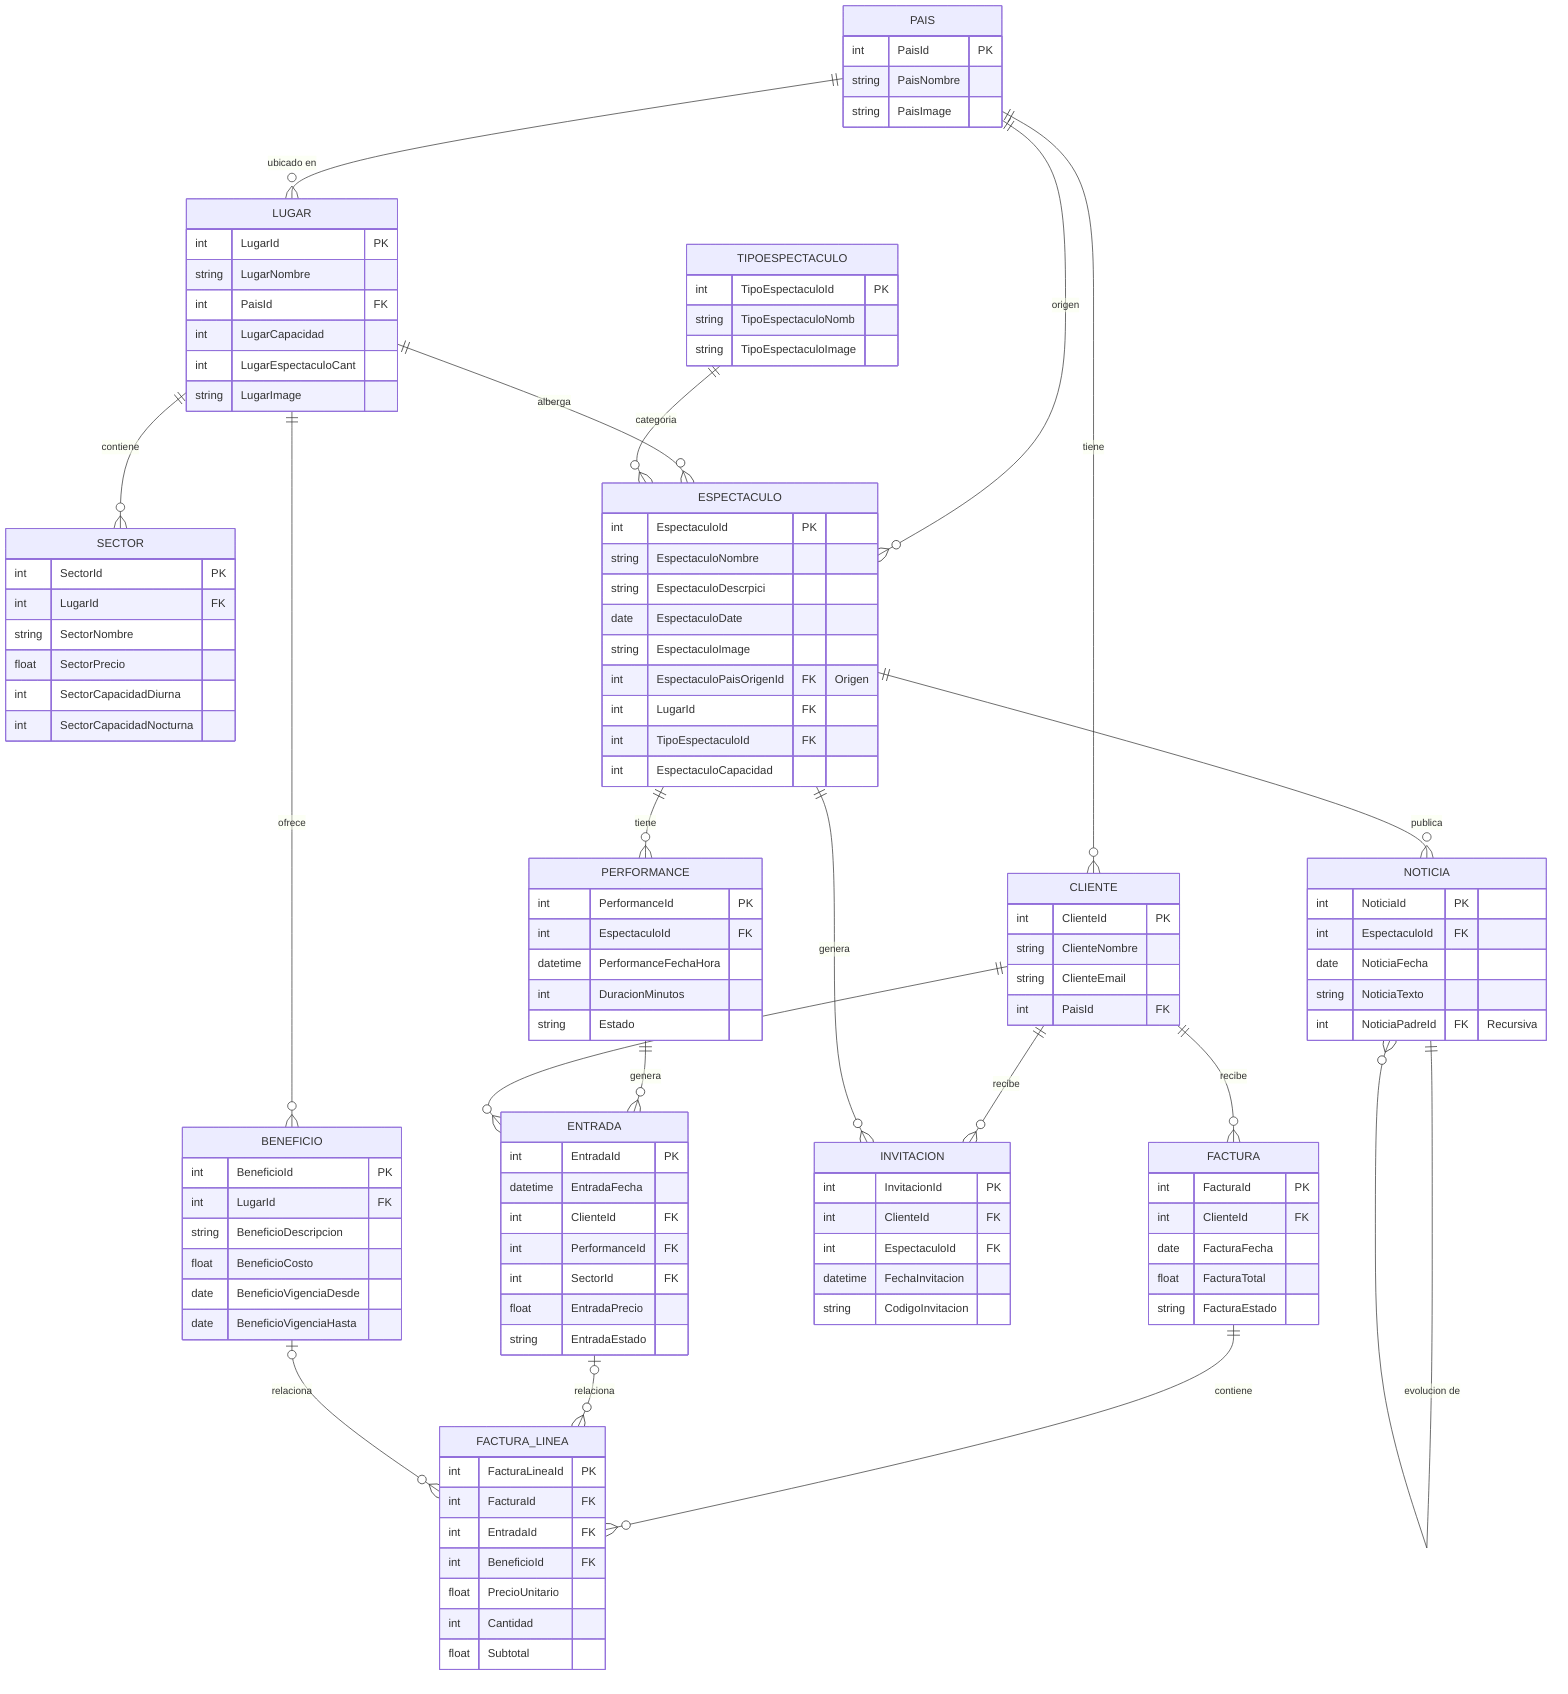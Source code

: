 erDiagram
    PAIS {
        int PaisId PK
        string PaisNombre
        string PaisImage
    }

    CLIENTE {
        int ClienteId PK
        string ClienteNombre
        string ClienteEmail
        int PaisId FK
    }

    LUGAR {
        int LugarId PK
        string LugarNombre
        int PaisId FK
        int LugarCapacidad
        int LugarEspectaculoCant
        string LugarImage
    }

    SECTOR {
        int SectorId PK
        int LugarId FK
        string SectorNombre
        float SectorPrecio
        int SectorCapacidadDiurna
        int SectorCapacidadNocturna
    }

    TIPOESPECTACULO {
        int TipoEspectaculoId PK
        string TipoEspectaculoNomb
        string TipoEspectaculoImage
    }

    ESPECTACULO {
        int EspectaculoId PK
        string EspectaculoNombre
        string EspectaculoDescrpici
        date EspectaculoDate
        string EspectaculoImage
        int EspectaculoPaisOrigenId FK "Origen"
        int LugarId FK
        int TipoEspectaculoId FK
        int EspectaculoCapacidad
    }

    PERFORMANCE {
        int PerformanceId PK
        int EspectaculoId FK
        datetime PerformanceFechaHora
        int DuracionMinutos
        string Estado
    }

    BENEFICIO {
        int BeneficioId PK
        int LugarId FK 
        string BeneficioDescripcion
        float BeneficioCosto
        date BeneficioVigenciaDesde
        date BeneficioVigenciaHasta
    }

    NOTICIA {
        int NoticiaId PK
        int EspectaculoId FK
        date NoticiaFecha
        string NoticiaTexto
        int NoticiaPadreId FK "Recursiva"
    }

    ENTRADA {
        int EntradaId PK
        datetime EntradaFecha
        int ClienteId FK
        int PerformanceId FK
        int SectorId FK
        float EntradaPrecio
        string EntradaEstado
    }

    INVITACION {
        int InvitacionId PK
        int ClienteId FK
        int EspectaculoId FK
        datetime FechaInvitacion
        string CodigoInvitacion
    }

    FACTURA {
        int FacturaId PK
        int ClienteId FK
        date FacturaFecha
        float FacturaTotal
        string FacturaEstado
    }

    FACTURA_LINEA {
        int FacturaLineaId PK
        int FacturaId FK
        int EntradaId FK
        int BeneficioId FK
        float PrecioUnitario
        int Cantidad
        float Subtotal
    }

    %% RELACIONES DEFINIDAS
    PAIS ||--o{ CLIENTE : "tiene"
    PAIS ||--o{ LUGAR : "ubicado en"
    PAIS ||--o{ ESPECTACULO : "origen"

    LUGAR ||--o{ SECTOR : "contiene"
    LUGAR ||--o{ ESPECTACULO : "alberga"
    LUGAR ||--o{ BENEFICIO : "ofrece" 

    TIPOESPECTACULO ||--o{ ESPECTACULO : "categoria"
    ESPECTACULO ||--o{ PERFORMANCE : "tiene"
    ESPECTACULO ||--o{ NOTICIA : "publica"
    
    %% Relación Recursiva en NOTICIA
    NOTICIA ||--o{ NOTICIA : "evolucion de"

    PERFORMANCE ||--o{ ENTRADA : "genera"
    CLIENTE ||--o{ ENTRADA : "compra"

    CLIENTE ||--o{ INVITACION : "recibe"
    ESPECTACULO ||--o{ INVITACION : "genera"

    CLIENTE ||--o{ FACTURA : "recibe"
    FACTURA ||--o{ FACTURA_LINEA : "contiene"
    
    %% Opcionalidad (NULL en la FK) se maneja en la relación: |o--o| (uno a cero o uno)
    ENTRADA o|--o{ FACTURA_LINEA : "relaciona"
    BENEFICIO o|--o{ FACTURA_LINEA : "relaciona"